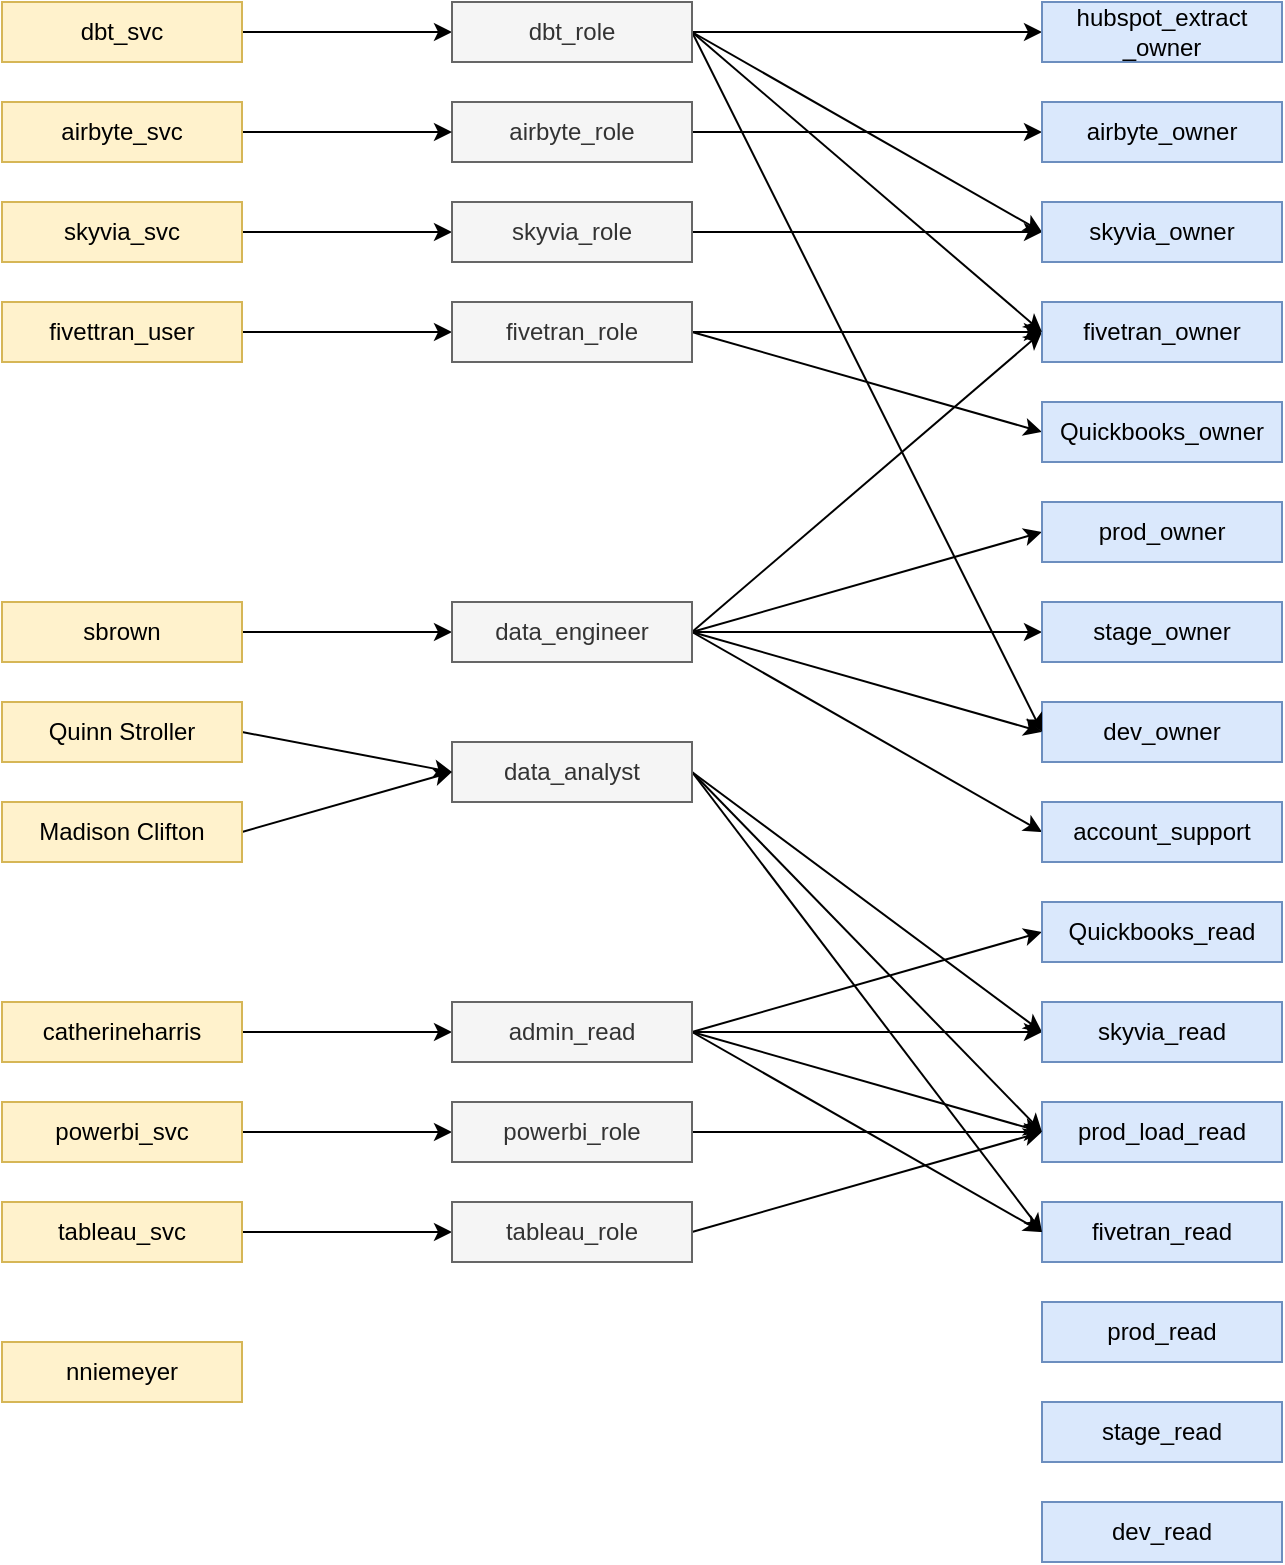 <mxfile version="19.0.3" type="device"><diagram id="qv02yXOtnmq_YDfCh1Ho" name="Page-1"><mxGraphModel dx="1038" dy="745" grid="1" gridSize="10" guides="1" tooltips="1" connect="1" arrows="1" fold="1" page="1" pageScale="1" pageWidth="850" pageHeight="1100" math="0" shadow="0"><root><mxCell id="0"/><mxCell id="1" parent="0"/><mxCell id="ayqIDzUHAq2ScMHqxTe_-11" style="rounded=0;orthogonalLoop=1;jettySize=auto;html=1;entryX=0;entryY=0.5;entryDx=0;entryDy=0;" parent="1" source="ayqIDzUHAq2ScMHqxTe_-1" target="ayqIDzUHAq2ScMHqxTe_-8" edge="1"><mxGeometry relative="1" as="geometry"/></mxCell><mxCell id="ayqIDzUHAq2ScMHqxTe_-1" value="fivettran_user" style="rounded=0;whiteSpace=wrap;html=1;fillColor=#fff2cc;strokeColor=#d6b656;" parent="1" vertex="1"><mxGeometry x="120" y="240" width="120" height="30" as="geometry"/></mxCell><mxCell id="ayqIDzUHAq2ScMHqxTe_-12" style="rounded=0;orthogonalLoop=1;jettySize=auto;html=1;entryX=0;entryY=0.5;entryDx=0;entryDy=0;" parent="1" source="ayqIDzUHAq2ScMHqxTe_-2" target="ayqIDzUHAq2ScMHqxTe_-7" edge="1"><mxGeometry relative="1" as="geometry"/></mxCell><mxCell id="ayqIDzUHAq2ScMHqxTe_-2" value="sbrown" style="rounded=0;whiteSpace=wrap;html=1;fillColor=#fff2cc;strokeColor=#d6b656;" parent="1" vertex="1"><mxGeometry x="120" y="390" width="120" height="30" as="geometry"/></mxCell><mxCell id="ayqIDzUHAq2ScMHqxTe_-13" style="rounded=0;orthogonalLoop=1;jettySize=auto;html=1;entryX=0;entryY=0.5;entryDx=0;entryDy=0;exitX=1;exitY=0.5;exitDx=0;exitDy=0;" parent="1" source="ayqIDzUHAq2ScMHqxTe_-3" target="ayqIDzUHAq2ScMHqxTe_-9" edge="1"><mxGeometry relative="1" as="geometry"/></mxCell><mxCell id="ayqIDzUHAq2ScMHqxTe_-3" value="powerbi_svc" style="rounded=0;whiteSpace=wrap;html=1;fillColor=#fff2cc;strokeColor=#d6b656;" parent="1" vertex="1"><mxGeometry x="120" y="640" width="120" height="30" as="geometry"/></mxCell><mxCell id="ayqIDzUHAq2ScMHqxTe_-14" style="rounded=0;orthogonalLoop=1;jettySize=auto;html=1;entryX=0;entryY=0.5;entryDx=0;entryDy=0;exitX=1;exitY=0.5;exitDx=0;exitDy=0;" parent="1" source="ayqIDzUHAq2ScMHqxTe_-4" target="ayqIDzUHAq2ScMHqxTe_-10" edge="1"><mxGeometry relative="1" as="geometry"/></mxCell><mxCell id="ayqIDzUHAq2ScMHqxTe_-4" value="tableau_svc" style="rounded=0;whiteSpace=wrap;html=1;fillColor=#fff2cc;strokeColor=#d6b656;" parent="1" vertex="1"><mxGeometry x="120" y="690" width="120" height="30" as="geometry"/></mxCell><mxCell id="MQI9EDu9fvByb-1yx_jM-2" style="edgeStyle=orthogonalEdgeStyle;rounded=0;orthogonalLoop=1;jettySize=auto;html=1;entryX=0;entryY=0.5;entryDx=0;entryDy=0;" parent="1" source="ayqIDzUHAq2ScMHqxTe_-5" target="MQI9EDu9fvByb-1yx_jM-1" edge="1"><mxGeometry relative="1" as="geometry"/></mxCell><mxCell id="ayqIDzUHAq2ScMHqxTe_-5" value="catherineharris" style="rounded=0;whiteSpace=wrap;html=1;fillColor=#fff2cc;strokeColor=#d6b656;" parent="1" vertex="1"><mxGeometry x="120" y="590" width="120" height="30" as="geometry"/></mxCell><mxCell id="ayqIDzUHAq2ScMHqxTe_-6" value="nniemeyer" style="rounded=0;whiteSpace=wrap;html=1;fillColor=#fff2cc;strokeColor=#d6b656;" parent="1" vertex="1"><mxGeometry x="120" y="760" width="120" height="30" as="geometry"/></mxCell><mxCell id="ayqIDzUHAq2ScMHqxTe_-26" style="rounded=0;orthogonalLoop=1;jettySize=auto;html=1;entryX=0;entryY=0.5;entryDx=0;entryDy=0;exitX=1;exitY=0.5;exitDx=0;exitDy=0;" parent="1" source="ayqIDzUHAq2ScMHqxTe_-7" target="ayqIDzUHAq2ScMHqxTe_-23" edge="1"><mxGeometry relative="1" as="geometry"/></mxCell><mxCell id="ayqIDzUHAq2ScMHqxTe_-27" style="edgeStyle=none;rounded=0;orthogonalLoop=1;jettySize=auto;html=1;entryX=0;entryY=0.5;entryDx=0;entryDy=0;exitX=1;exitY=0.5;exitDx=0;exitDy=0;" parent="1" source="ayqIDzUHAq2ScMHqxTe_-7" target="ayqIDzUHAq2ScMHqxTe_-20" edge="1"><mxGeometry relative="1" as="geometry"/></mxCell><mxCell id="ayqIDzUHAq2ScMHqxTe_-28" style="edgeStyle=none;rounded=0;orthogonalLoop=1;jettySize=auto;html=1;entryX=0;entryY=0.5;entryDx=0;entryDy=0;exitX=1;exitY=0.5;exitDx=0;exitDy=0;" parent="1" source="ayqIDzUHAq2ScMHqxTe_-7" target="ayqIDzUHAq2ScMHqxTe_-18" edge="1"><mxGeometry relative="1" as="geometry"/></mxCell><mxCell id="ayqIDzUHAq2ScMHqxTe_-29" style="edgeStyle=none;rounded=0;orthogonalLoop=1;jettySize=auto;html=1;entryX=0;entryY=0.5;entryDx=0;entryDy=0;exitX=1;exitY=0.5;exitDx=0;exitDy=0;" parent="1" source="ayqIDzUHAq2ScMHqxTe_-7" target="ayqIDzUHAq2ScMHqxTe_-15" edge="1"><mxGeometry relative="1" as="geometry"/></mxCell><mxCell id="8uRpi0Eu7k6qAh_Vrw1c-2" style="rounded=0;orthogonalLoop=1;jettySize=auto;html=1;entryX=0;entryY=0.5;entryDx=0;entryDy=0;exitX=1;exitY=0.5;exitDx=0;exitDy=0;" parent="1" source="ayqIDzUHAq2ScMHqxTe_-7" target="8uRpi0Eu7k6qAh_Vrw1c-1" edge="1"><mxGeometry relative="1" as="geometry"/></mxCell><mxCell id="ayqIDzUHAq2ScMHqxTe_-7" value="data_engineer" style="rounded=0;whiteSpace=wrap;html=1;fillColor=#f5f5f5;fontColor=#333333;strokeColor=#666666;" parent="1" vertex="1"><mxGeometry x="345" y="390" width="120" height="30" as="geometry"/></mxCell><mxCell id="ayqIDzUHAq2ScMHqxTe_-25" style="edgeStyle=orthogonalEdgeStyle;rounded=0;orthogonalLoop=1;jettySize=auto;html=1;entryX=0;entryY=0.5;entryDx=0;entryDy=0;" parent="1" source="ayqIDzUHAq2ScMHqxTe_-8" target="ayqIDzUHAq2ScMHqxTe_-15" edge="1"><mxGeometry relative="1" as="geometry"/></mxCell><mxCell id="BMOFFPYoVvHv7LznKtJ8-1" style="rounded=0;orthogonalLoop=1;jettySize=auto;html=1;entryX=0;entryY=0.5;entryDx=0;entryDy=0;exitX=1;exitY=0.5;exitDx=0;exitDy=0;" edge="1" parent="1" source="ayqIDzUHAq2ScMHqxTe_-8" target="yM6otEsxElfGIHz3S6da-1"><mxGeometry relative="1" as="geometry"/></mxCell><mxCell id="ayqIDzUHAq2ScMHqxTe_-8" value="fivetran_role" style="rounded=0;whiteSpace=wrap;html=1;fillColor=#f5f5f5;fontColor=#333333;strokeColor=#666666;" parent="1" vertex="1"><mxGeometry x="345" y="240" width="120" height="30" as="geometry"/></mxCell><mxCell id="ayqIDzUHAq2ScMHqxTe_-31" style="edgeStyle=none;rounded=0;orthogonalLoop=1;jettySize=auto;html=1;entryX=0;entryY=0.5;entryDx=0;entryDy=0;exitX=1;exitY=0.5;exitDx=0;exitDy=0;" parent="1" source="ayqIDzUHAq2ScMHqxTe_-9" target="ayqIDzUHAq2ScMHqxTe_-21" edge="1"><mxGeometry relative="1" as="geometry"/></mxCell><mxCell id="ayqIDzUHAq2ScMHqxTe_-9" value="powerbi_role" style="rounded=0;whiteSpace=wrap;html=1;fillColor=#f5f5f5;fontColor=#333333;strokeColor=#666666;" parent="1" vertex="1"><mxGeometry x="345" y="640" width="120" height="30" as="geometry"/></mxCell><mxCell id="ayqIDzUHAq2ScMHqxTe_-30" style="edgeStyle=none;rounded=0;orthogonalLoop=1;jettySize=auto;html=1;entryX=0;entryY=0.5;entryDx=0;entryDy=0;exitX=1;exitY=0.5;exitDx=0;exitDy=0;" parent="1" source="ayqIDzUHAq2ScMHqxTe_-10" target="ayqIDzUHAq2ScMHqxTe_-21" edge="1"><mxGeometry relative="1" as="geometry"/></mxCell><mxCell id="ayqIDzUHAq2ScMHqxTe_-10" value="tableau_role" style="rounded=0;whiteSpace=wrap;html=1;fillColor=#f5f5f5;fontColor=#333333;strokeColor=#666666;" parent="1" vertex="1"><mxGeometry x="345" y="690" width="120" height="30" as="geometry"/></mxCell><mxCell id="ayqIDzUHAq2ScMHqxTe_-15" value="fivetran_owner" style="rounded=0;whiteSpace=wrap;html=1;fillColor=#dae8fc;strokeColor=#6c8ebf;" parent="1" vertex="1"><mxGeometry x="640" y="240" width="120" height="30" as="geometry"/></mxCell><mxCell id="ayqIDzUHAq2ScMHqxTe_-16" value="fivetran_read" style="rounded=0;whiteSpace=wrap;html=1;fillColor=#dae8fc;strokeColor=#6c8ebf;" parent="1" vertex="1"><mxGeometry x="640" y="690" width="120" height="30" as="geometry"/></mxCell><mxCell id="ayqIDzUHAq2ScMHqxTe_-17" value="dev_read" style="rounded=0;whiteSpace=wrap;html=1;fillColor=#dae8fc;strokeColor=#6c8ebf;" parent="1" vertex="1"><mxGeometry x="640" y="840" width="120" height="30" as="geometry"/></mxCell><mxCell id="ayqIDzUHAq2ScMHqxTe_-18" value="dev_owner" style="rounded=0;whiteSpace=wrap;html=1;fillColor=#dae8fc;strokeColor=#6c8ebf;" parent="1" vertex="1"><mxGeometry x="640" y="440" width="120" height="30" as="geometry"/></mxCell><mxCell id="ayqIDzUHAq2ScMHqxTe_-19" value="stage_read" style="rounded=0;whiteSpace=wrap;html=1;fillColor=#dae8fc;strokeColor=#6c8ebf;" parent="1" vertex="1"><mxGeometry x="640" y="790" width="120" height="30" as="geometry"/></mxCell><mxCell id="ayqIDzUHAq2ScMHqxTe_-20" value="stage_owner" style="rounded=0;whiteSpace=wrap;html=1;fillColor=#dae8fc;strokeColor=#6c8ebf;" parent="1" vertex="1"><mxGeometry x="640" y="390" width="120" height="30" as="geometry"/></mxCell><mxCell id="ayqIDzUHAq2ScMHqxTe_-21" value="prod_load_read" style="rounded=0;whiteSpace=wrap;html=1;fillColor=#dae8fc;strokeColor=#6c8ebf;" parent="1" vertex="1"><mxGeometry x="640" y="640" width="120" height="30" as="geometry"/></mxCell><mxCell id="ayqIDzUHAq2ScMHqxTe_-22" value="prod_read" style="rounded=0;whiteSpace=wrap;html=1;fillColor=#dae8fc;strokeColor=#6c8ebf;" parent="1" vertex="1"><mxGeometry x="640" y="740" width="120" height="30" as="geometry"/></mxCell><mxCell id="ayqIDzUHAq2ScMHqxTe_-23" value="prod_owner" style="rounded=0;whiteSpace=wrap;html=1;fillColor=#dae8fc;strokeColor=#6c8ebf;" parent="1" vertex="1"><mxGeometry x="640" y="340" width="120" height="30" as="geometry"/></mxCell><mxCell id="GbpieGmQ14K6l1Uz00tW-4" style="rounded=0;orthogonalLoop=1;jettySize=auto;html=1;entryX=0;entryY=0.5;entryDx=0;entryDy=0;exitX=1;exitY=0.5;exitDx=0;exitDy=0;" parent="1" source="GbpieGmQ14K6l1Uz00tW-3" target="ayqIDzUHAq2ScMHqxTe_-21" edge="1"><mxGeometry relative="1" as="geometry"/></mxCell><mxCell id="-n1cPztXWsmzSKg3SgZF-18" style="edgeStyle=none;rounded=0;orthogonalLoop=1;jettySize=auto;html=1;entryX=0;entryY=0.5;entryDx=0;entryDy=0;exitX=1;exitY=0.5;exitDx=0;exitDy=0;" parent="1" source="GbpieGmQ14K6l1Uz00tW-3" target="ayqIDzUHAq2ScMHqxTe_-16" edge="1"><mxGeometry relative="1" as="geometry"/></mxCell><mxCell id="EV9UEBMuU3WqFd_roasu-3" style="edgeStyle=none;rounded=0;orthogonalLoop=1;jettySize=auto;html=1;entryX=0;entryY=0.5;entryDx=0;entryDy=0;exitX=1;exitY=0.5;exitDx=0;exitDy=0;" parent="1" source="GbpieGmQ14K6l1Uz00tW-3" target="EV9UEBMuU3WqFd_roasu-1" edge="1"><mxGeometry relative="1" as="geometry"/></mxCell><mxCell id="GbpieGmQ14K6l1Uz00tW-3" value="data_analyst" style="rounded=0;whiteSpace=wrap;html=1;fillColor=#f5f5f5;fontColor=#333333;strokeColor=#666666;" parent="1" vertex="1"><mxGeometry x="345" y="460" width="120" height="30" as="geometry"/></mxCell><mxCell id="MQI9EDu9fvByb-1yx_jM-3" style="rounded=0;orthogonalLoop=1;jettySize=auto;html=1;entryX=0;entryY=0.5;entryDx=0;entryDy=0;exitX=1;exitY=0.5;exitDx=0;exitDy=0;" parent="1" source="MQI9EDu9fvByb-1yx_jM-1" target="ayqIDzUHAq2ScMHqxTe_-21" edge="1"><mxGeometry relative="1" as="geometry"/></mxCell><mxCell id="MQI9EDu9fvByb-1yx_jM-4" style="edgeStyle=none;rounded=0;orthogonalLoop=1;jettySize=auto;html=1;entryX=0;entryY=0.5;entryDx=0;entryDy=0;exitX=1;exitY=0.5;exitDx=0;exitDy=0;" parent="1" source="MQI9EDu9fvByb-1yx_jM-1" target="ayqIDzUHAq2ScMHqxTe_-16" edge="1"><mxGeometry relative="1" as="geometry"/></mxCell><mxCell id="EV9UEBMuU3WqFd_roasu-2" style="rounded=0;orthogonalLoop=1;jettySize=auto;html=1;entryX=0;entryY=0.5;entryDx=0;entryDy=0;" parent="1" source="MQI9EDu9fvByb-1yx_jM-1" target="EV9UEBMuU3WqFd_roasu-1" edge="1"><mxGeometry relative="1" as="geometry"/></mxCell><mxCell id="yM6otEsxElfGIHz3S6da-3" style="rounded=0;orthogonalLoop=1;jettySize=auto;html=1;entryX=0;entryY=0.5;entryDx=0;entryDy=0;exitX=1;exitY=0.5;exitDx=0;exitDy=0;" parent="1" source="MQI9EDu9fvByb-1yx_jM-1" target="yM6otEsxElfGIHz3S6da-2" edge="1"><mxGeometry relative="1" as="geometry"/></mxCell><mxCell id="MQI9EDu9fvByb-1yx_jM-1" value="admin_read" style="rounded=0;whiteSpace=wrap;html=1;fillColor=#f5f5f5;fontColor=#333333;strokeColor=#666666;" parent="1" vertex="1"><mxGeometry x="345" y="590" width="120" height="30" as="geometry"/></mxCell><mxCell id="8uRpi0Eu7k6qAh_Vrw1c-1" value="account_support" style="rounded=0;whiteSpace=wrap;html=1;fillColor=#dae8fc;strokeColor=#6c8ebf;" parent="1" vertex="1"><mxGeometry x="640" y="490" width="120" height="30" as="geometry"/></mxCell><mxCell id="muR5TY68YWFEkGde-3IH-5" style="edgeStyle=orthogonalEdgeStyle;rounded=0;orthogonalLoop=1;jettySize=auto;html=1;entryX=0;entryY=0.5;entryDx=0;entryDy=0;" parent="1" source="muR5TY68YWFEkGde-3IH-1" target="muR5TY68YWFEkGde-3IH-2" edge="1"><mxGeometry relative="1" as="geometry"/></mxCell><mxCell id="muR5TY68YWFEkGde-3IH-1" value="airbyte_role" style="rounded=0;whiteSpace=wrap;html=1;fillColor=#f5f5f5;fontColor=#333333;strokeColor=#666666;" parent="1" vertex="1"><mxGeometry x="345" y="140" width="120" height="30" as="geometry"/></mxCell><mxCell id="muR5TY68YWFEkGde-3IH-2" value="airbyte_owner" style="rounded=0;whiteSpace=wrap;html=1;fillColor=#dae8fc;strokeColor=#6c8ebf;" parent="1" vertex="1"><mxGeometry x="640" y="140" width="120" height="30" as="geometry"/></mxCell><mxCell id="muR5TY68YWFEkGde-3IH-4" style="edgeStyle=orthogonalEdgeStyle;rounded=0;orthogonalLoop=1;jettySize=auto;html=1;entryX=0;entryY=0.5;entryDx=0;entryDy=0;" parent="1" source="muR5TY68YWFEkGde-3IH-3" target="muR5TY68YWFEkGde-3IH-1" edge="1"><mxGeometry relative="1" as="geometry"/></mxCell><mxCell id="muR5TY68YWFEkGde-3IH-3" value="airbyte_svc" style="rounded=0;whiteSpace=wrap;html=1;fillColor=#fff2cc;strokeColor=#d6b656;" parent="1" vertex="1"><mxGeometry x="120" y="140" width="120" height="30" as="geometry"/></mxCell><mxCell id="-n1cPztXWsmzSKg3SgZF-7" style="edgeStyle=orthogonalEdgeStyle;rounded=0;orthogonalLoop=1;jettySize=auto;html=1;entryX=0;entryY=0.5;entryDx=0;entryDy=0;" parent="1" source="-n1cPztXWsmzSKg3SgZF-1" target="-n1cPztXWsmzSKg3SgZF-6" edge="1"><mxGeometry relative="1" as="geometry"/></mxCell><mxCell id="-n1cPztXWsmzSKg3SgZF-1" value="dbt_svc" style="rounded=0;whiteSpace=wrap;html=1;fillColor=#fff2cc;strokeColor=#d6b656;" parent="1" vertex="1"><mxGeometry x="120" y="90" width="120" height="30" as="geometry"/></mxCell><mxCell id="-n1cPztXWsmzSKg3SgZF-8" style="edgeStyle=orthogonalEdgeStyle;rounded=0;orthogonalLoop=1;jettySize=auto;html=1;entryX=0;entryY=0.5;entryDx=0;entryDy=0;" parent="1" source="-n1cPztXWsmzSKg3SgZF-2" target="-n1cPztXWsmzSKg3SgZF-5" edge="1"><mxGeometry relative="1" as="geometry"/></mxCell><mxCell id="-n1cPztXWsmzSKg3SgZF-2" value="skyvia_svc" style="rounded=0;whiteSpace=wrap;html=1;fillColor=#fff2cc;strokeColor=#d6b656;" parent="1" vertex="1"><mxGeometry x="120" y="190" width="120" height="30" as="geometry"/></mxCell><mxCell id="-n1cPztXWsmzSKg3SgZF-17" style="edgeStyle=none;rounded=0;orthogonalLoop=1;jettySize=auto;html=1;entryX=0;entryY=0.5;entryDx=0;entryDy=0;exitX=1;exitY=0.5;exitDx=0;exitDy=0;" parent="1" source="-n1cPztXWsmzSKg3SgZF-3" target="GbpieGmQ14K6l1Uz00tW-3" edge="1"><mxGeometry relative="1" as="geometry"/></mxCell><mxCell id="-n1cPztXWsmzSKg3SgZF-3" value="Quinn Stroller" style="rounded=0;whiteSpace=wrap;html=1;fillColor=#fff2cc;strokeColor=#d6b656;" parent="1" vertex="1"><mxGeometry x="120" y="440" width="120" height="30" as="geometry"/></mxCell><mxCell id="-n1cPztXWsmzSKg3SgZF-16" style="edgeStyle=none;rounded=0;orthogonalLoop=1;jettySize=auto;html=1;entryX=0;entryY=0.5;entryDx=0;entryDy=0;exitX=1;exitY=0.5;exitDx=0;exitDy=0;" parent="1" source="-n1cPztXWsmzSKg3SgZF-4" target="GbpieGmQ14K6l1Uz00tW-3" edge="1"><mxGeometry relative="1" as="geometry"/></mxCell><mxCell id="-n1cPztXWsmzSKg3SgZF-4" value="Madison Clifton" style="rounded=0;whiteSpace=wrap;html=1;fillColor=#fff2cc;strokeColor=#d6b656;" parent="1" vertex="1"><mxGeometry x="120" y="490" width="120" height="30" as="geometry"/></mxCell><mxCell id="-n1cPztXWsmzSKg3SgZF-12" style="edgeStyle=orthogonalEdgeStyle;rounded=0;orthogonalLoop=1;jettySize=auto;html=1;entryX=0;entryY=0.5;entryDx=0;entryDy=0;" parent="1" source="-n1cPztXWsmzSKg3SgZF-5" target="-n1cPztXWsmzSKg3SgZF-9" edge="1"><mxGeometry relative="1" as="geometry"/></mxCell><mxCell id="-n1cPztXWsmzSKg3SgZF-5" value="skyvia_role" style="rounded=0;whiteSpace=wrap;html=1;fillColor=#f5f5f5;fontColor=#333333;strokeColor=#666666;" parent="1" vertex="1"><mxGeometry x="345" y="190" width="120" height="30" as="geometry"/></mxCell><mxCell id="-n1cPztXWsmzSKg3SgZF-11" style="edgeStyle=orthogonalEdgeStyle;rounded=0;orthogonalLoop=1;jettySize=auto;html=1;entryX=0;entryY=0.5;entryDx=0;entryDy=0;" parent="1" source="-n1cPztXWsmzSKg3SgZF-6" target="-n1cPztXWsmzSKg3SgZF-10" edge="1"><mxGeometry relative="1" as="geometry"/></mxCell><mxCell id="-n1cPztXWsmzSKg3SgZF-13" style="rounded=0;orthogonalLoop=1;jettySize=auto;html=1;entryX=0;entryY=0.5;entryDx=0;entryDy=0;exitX=1;exitY=0.5;exitDx=0;exitDy=0;" parent="1" source="-n1cPztXWsmzSKg3SgZF-6" target="-n1cPztXWsmzSKg3SgZF-9" edge="1"><mxGeometry relative="1" as="geometry"/></mxCell><mxCell id="-n1cPztXWsmzSKg3SgZF-14" style="edgeStyle=none;rounded=0;orthogonalLoop=1;jettySize=auto;html=1;entryX=0;entryY=0.5;entryDx=0;entryDy=0;exitX=1;exitY=0.5;exitDx=0;exitDy=0;" parent="1" source="-n1cPztXWsmzSKg3SgZF-6" target="ayqIDzUHAq2ScMHqxTe_-15" edge="1"><mxGeometry relative="1" as="geometry"/></mxCell><mxCell id="-n1cPztXWsmzSKg3SgZF-15" style="edgeStyle=none;rounded=0;orthogonalLoop=1;jettySize=auto;html=1;entryX=0;entryY=0.5;entryDx=0;entryDy=0;exitX=1;exitY=0.5;exitDx=0;exitDy=0;" parent="1" source="-n1cPztXWsmzSKg3SgZF-6" target="ayqIDzUHAq2ScMHqxTe_-18" edge="1"><mxGeometry relative="1" as="geometry"/></mxCell><mxCell id="-n1cPztXWsmzSKg3SgZF-6" value="dbt_role" style="rounded=0;whiteSpace=wrap;html=1;fillColor=#f5f5f5;fontColor=#333333;strokeColor=#666666;" parent="1" vertex="1"><mxGeometry x="345" y="90" width="120" height="30" as="geometry"/></mxCell><mxCell id="-n1cPztXWsmzSKg3SgZF-9" value="skyvia_owner" style="rounded=0;whiteSpace=wrap;html=1;fillColor=#dae8fc;strokeColor=#6c8ebf;" parent="1" vertex="1"><mxGeometry x="640" y="190" width="120" height="30" as="geometry"/></mxCell><mxCell id="-n1cPztXWsmzSKg3SgZF-10" value="hubspot_extract&lt;br&gt;_owner" style="rounded=0;whiteSpace=wrap;html=1;fillColor=#dae8fc;strokeColor=#6c8ebf;" parent="1" vertex="1"><mxGeometry x="640" y="90" width="120" height="30" as="geometry"/></mxCell><mxCell id="EV9UEBMuU3WqFd_roasu-1" value="skyvia_read" style="rounded=0;whiteSpace=wrap;html=1;fillColor=#dae8fc;strokeColor=#6c8ebf;" parent="1" vertex="1"><mxGeometry x="640" y="590" width="120" height="30" as="geometry"/></mxCell><mxCell id="yM6otEsxElfGIHz3S6da-1" value="Quickbooks_owner" style="rounded=0;whiteSpace=wrap;html=1;fillColor=#dae8fc;strokeColor=#6c8ebf;" parent="1" vertex="1"><mxGeometry x="640" y="290" width="120" height="30" as="geometry"/></mxCell><mxCell id="yM6otEsxElfGIHz3S6da-2" value="Quickbooks_read" style="rounded=0;whiteSpace=wrap;html=1;fillColor=#dae8fc;strokeColor=#6c8ebf;" parent="1" vertex="1"><mxGeometry x="640" y="540" width="120" height="30" as="geometry"/></mxCell></root></mxGraphModel></diagram></mxfile>